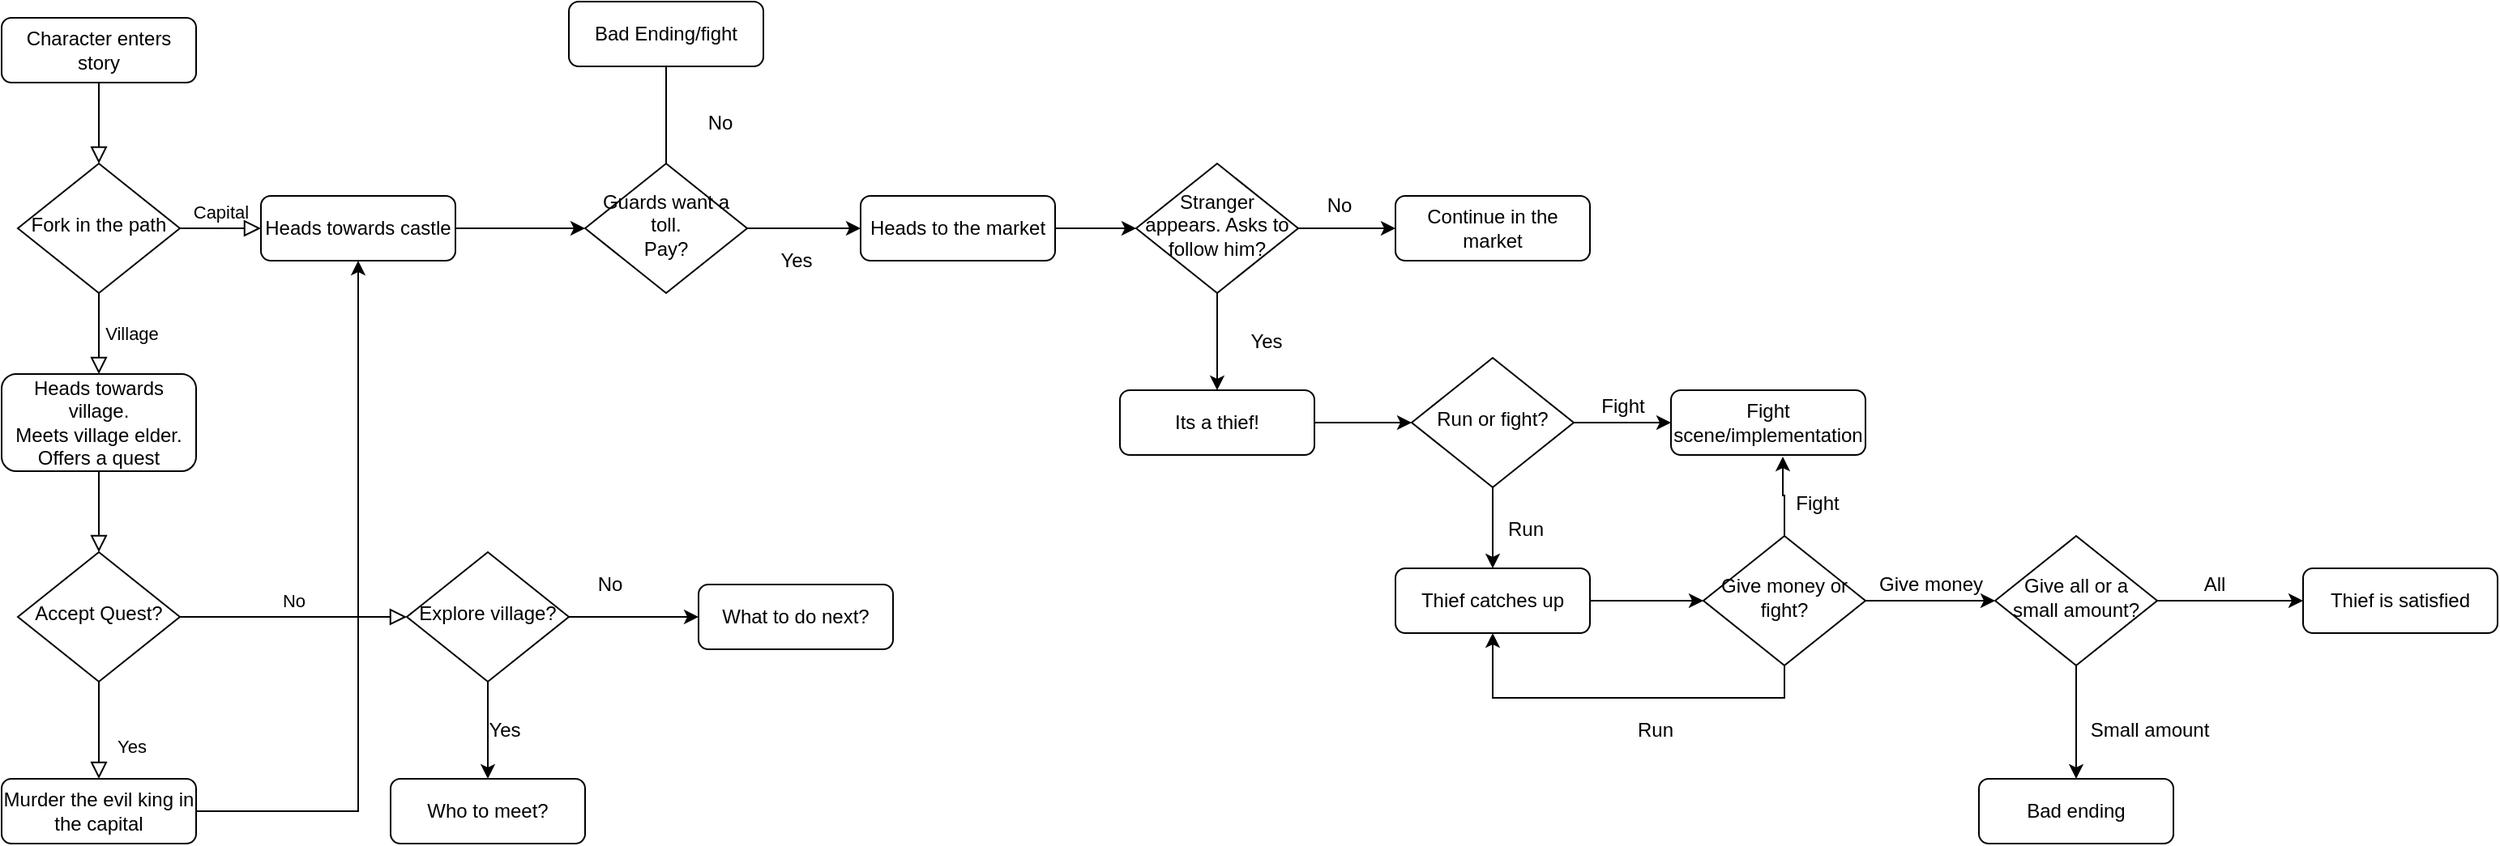 <mxfile version="12.5.5" type="google"><diagram id="C5RBs43oDa-KdzZeNtuy" name="Page-1"><mxGraphModel dx="1892" dy="1130" grid="1" gridSize="10" guides="1" tooltips="1" connect="1" arrows="1" fold="1" page="1" pageScale="1" pageWidth="2339" pageHeight="3300" math="0" shadow="0"><root><mxCell id="WIyWlLk6GJQsqaUBKTNV-0"/><mxCell id="WIyWlLk6GJQsqaUBKTNV-1" parent="WIyWlLk6GJQsqaUBKTNV-0"/><mxCell id="WIyWlLk6GJQsqaUBKTNV-2" value="" style="rounded=0;html=1;jettySize=auto;orthogonalLoop=1;fontSize=11;endArrow=block;endFill=0;endSize=8;strokeWidth=1;shadow=0;labelBackgroundColor=none;edgeStyle=orthogonalEdgeStyle;" parent="WIyWlLk6GJQsqaUBKTNV-1" source="WIyWlLk6GJQsqaUBKTNV-3" target="WIyWlLk6GJQsqaUBKTNV-6" edge="1"><mxGeometry relative="1" as="geometry"/></mxCell><mxCell id="WIyWlLk6GJQsqaUBKTNV-3" value="Character enters story" style="rounded=1;whiteSpace=wrap;html=1;fontSize=12;glass=0;strokeWidth=1;shadow=0;" parent="WIyWlLk6GJQsqaUBKTNV-1" vertex="1"><mxGeometry x="160" y="80" width="120" height="40" as="geometry"/></mxCell><mxCell id="WIyWlLk6GJQsqaUBKTNV-4" value="" style="rounded=0;html=1;jettySize=auto;orthogonalLoop=1;fontSize=11;endArrow=block;endFill=0;endSize=8;strokeWidth=1;shadow=0;labelBackgroundColor=none;edgeStyle=orthogonalEdgeStyle;" parent="WIyWlLk6GJQsqaUBKTNV-1" source="hltHhSMYAAo92p3bIKxP-0" target="WIyWlLk6GJQsqaUBKTNV-10" edge="1"><mxGeometry y="20" relative="1" as="geometry"><mxPoint as="offset"/></mxGeometry></mxCell><mxCell id="WIyWlLk6GJQsqaUBKTNV-5" value="Capital" style="edgeStyle=orthogonalEdgeStyle;rounded=0;html=1;jettySize=auto;orthogonalLoop=1;fontSize=11;endArrow=block;endFill=0;endSize=8;strokeWidth=1;shadow=0;labelBackgroundColor=none;" parent="WIyWlLk6GJQsqaUBKTNV-1" source="WIyWlLk6GJQsqaUBKTNV-6" target="WIyWlLk6GJQsqaUBKTNV-7" edge="1"><mxGeometry y="10" relative="1" as="geometry"><mxPoint as="offset"/></mxGeometry></mxCell><mxCell id="WIyWlLk6GJQsqaUBKTNV-6" value="Fork in the path" style="rhombus;whiteSpace=wrap;html=1;shadow=0;fontFamily=Helvetica;fontSize=12;align=center;strokeWidth=1;spacing=6;spacingTop=-4;" parent="WIyWlLk6GJQsqaUBKTNV-1" vertex="1"><mxGeometry x="170" y="170" width="100" height="80" as="geometry"/></mxCell><mxCell id="hltHhSMYAAo92p3bIKxP-11" style="edgeStyle=orthogonalEdgeStyle;rounded=0;orthogonalLoop=1;jettySize=auto;html=1;exitX=1;exitY=0.5;exitDx=0;exitDy=0;" edge="1" parent="WIyWlLk6GJQsqaUBKTNV-1" source="WIyWlLk6GJQsqaUBKTNV-7"><mxGeometry relative="1" as="geometry"><mxPoint x="520" y="210" as="targetPoint"/></mxGeometry></mxCell><mxCell id="WIyWlLk6GJQsqaUBKTNV-7" value="Heads towards castle" style="rounded=1;whiteSpace=wrap;html=1;fontSize=12;glass=0;strokeWidth=1;shadow=0;" parent="WIyWlLk6GJQsqaUBKTNV-1" vertex="1"><mxGeometry x="320" y="190" width="120" height="40" as="geometry"/></mxCell><mxCell id="WIyWlLk6GJQsqaUBKTNV-8" value="Yes" style="rounded=0;html=1;jettySize=auto;orthogonalLoop=1;fontSize=11;endArrow=block;endFill=0;endSize=8;strokeWidth=1;shadow=0;labelBackgroundColor=none;edgeStyle=orthogonalEdgeStyle;" parent="WIyWlLk6GJQsqaUBKTNV-1" source="WIyWlLk6GJQsqaUBKTNV-10" target="WIyWlLk6GJQsqaUBKTNV-11" edge="1"><mxGeometry x="0.333" y="20" relative="1" as="geometry"><mxPoint as="offset"/></mxGeometry></mxCell><mxCell id="WIyWlLk6GJQsqaUBKTNV-9" value="No" style="edgeStyle=orthogonalEdgeStyle;rounded=0;html=1;jettySize=auto;orthogonalLoop=1;fontSize=11;endArrow=block;endFill=0;endSize=8;strokeWidth=1;shadow=0;labelBackgroundColor=none;entryX=0;entryY=0.5;entryDx=0;entryDy=0;" parent="WIyWlLk6GJQsqaUBKTNV-1" source="WIyWlLk6GJQsqaUBKTNV-10" target="hltHhSMYAAo92p3bIKxP-3" edge="1"><mxGeometry y="10" relative="1" as="geometry"><mxPoint as="offset"/><mxPoint x="320" y="450" as="targetPoint"/></mxGeometry></mxCell><mxCell id="WIyWlLk6GJQsqaUBKTNV-10" value="Accept Quest?" style="rhombus;whiteSpace=wrap;html=1;shadow=0;fontFamily=Helvetica;fontSize=12;align=center;strokeWidth=1;spacing=6;spacingTop=-4;" parent="WIyWlLk6GJQsqaUBKTNV-1" vertex="1"><mxGeometry x="170" y="410" width="100" height="80" as="geometry"/></mxCell><mxCell id="hltHhSMYAAo92p3bIKxP-4" style="edgeStyle=orthogonalEdgeStyle;rounded=0;orthogonalLoop=1;jettySize=auto;html=1;exitX=1;exitY=0.5;exitDx=0;exitDy=0;entryX=0.5;entryY=1;entryDx=0;entryDy=0;" edge="1" parent="WIyWlLk6GJQsqaUBKTNV-1" source="WIyWlLk6GJQsqaUBKTNV-11" target="WIyWlLk6GJQsqaUBKTNV-7"><mxGeometry relative="1" as="geometry"><mxPoint x="370" y="300" as="targetPoint"/></mxGeometry></mxCell><mxCell id="WIyWlLk6GJQsqaUBKTNV-11" value="Murder the evil king in the capital" style="rounded=1;whiteSpace=wrap;html=1;fontSize=12;glass=0;strokeWidth=1;shadow=0;" parent="WIyWlLk6GJQsqaUBKTNV-1" vertex="1"><mxGeometry x="160" y="550" width="120" height="40" as="geometry"/></mxCell><mxCell id="hltHhSMYAAo92p3bIKxP-0" value="Heads towards village.&lt;br&gt;Meets village elder.&lt;br&gt;Offers a quest" style="rounded=1;whiteSpace=wrap;html=1;fontSize=12;glass=0;strokeWidth=1;shadow=0;" vertex="1" parent="WIyWlLk6GJQsqaUBKTNV-1"><mxGeometry x="160" y="300" width="120" height="60" as="geometry"/></mxCell><mxCell id="hltHhSMYAAo92p3bIKxP-1" value="Village" style="rounded=0;html=1;jettySize=auto;orthogonalLoop=1;fontSize=11;endArrow=block;endFill=0;endSize=8;strokeWidth=1;shadow=0;labelBackgroundColor=none;edgeStyle=orthogonalEdgeStyle;" edge="1" parent="WIyWlLk6GJQsqaUBKTNV-1" source="WIyWlLk6GJQsqaUBKTNV-6" target="hltHhSMYAAo92p3bIKxP-0"><mxGeometry y="20" relative="1" as="geometry"><mxPoint as="offset"/><mxPoint x="220" y="250" as="sourcePoint"/><mxPoint x="220" y="410" as="targetPoint"/></mxGeometry></mxCell><mxCell id="hltHhSMYAAo92p3bIKxP-5" style="edgeStyle=orthogonalEdgeStyle;rounded=0;orthogonalLoop=1;jettySize=auto;html=1;exitX=0.5;exitY=1;exitDx=0;exitDy=0;entryX=0.5;entryY=0;entryDx=0;entryDy=0;" edge="1" parent="WIyWlLk6GJQsqaUBKTNV-1" source="hltHhSMYAAo92p3bIKxP-3" target="hltHhSMYAAo92p3bIKxP-10"><mxGeometry relative="1" as="geometry"><mxPoint x="440" y="550" as="targetPoint"/></mxGeometry></mxCell><mxCell id="hltHhSMYAAo92p3bIKxP-7" style="edgeStyle=orthogonalEdgeStyle;rounded=0;orthogonalLoop=1;jettySize=auto;html=1;exitX=1;exitY=0.5;exitDx=0;exitDy=0;" edge="1" parent="WIyWlLk6GJQsqaUBKTNV-1" source="hltHhSMYAAo92p3bIKxP-3"><mxGeometry relative="1" as="geometry"><mxPoint x="590" y="450" as="targetPoint"/></mxGeometry></mxCell><mxCell id="hltHhSMYAAo92p3bIKxP-3" value="Explore village?" style="rhombus;whiteSpace=wrap;html=1;shadow=0;fontFamily=Helvetica;fontSize=12;align=center;strokeWidth=1;spacing=6;spacingTop=-4;" vertex="1" parent="WIyWlLk6GJQsqaUBKTNV-1"><mxGeometry x="410" y="410" width="100" height="80" as="geometry"/></mxCell><mxCell id="hltHhSMYAAo92p3bIKxP-6" value="Yes" style="text;html=1;align=center;verticalAlign=middle;resizable=0;points=[];autosize=1;" vertex="1" parent="WIyWlLk6GJQsqaUBKTNV-1"><mxGeometry x="450" y="510" width="40" height="20" as="geometry"/></mxCell><mxCell id="hltHhSMYAAo92p3bIKxP-8" value="No" style="text;html=1;align=center;verticalAlign=middle;resizable=0;points=[];autosize=1;" vertex="1" parent="WIyWlLk6GJQsqaUBKTNV-1"><mxGeometry x="520" y="420" width="30" height="20" as="geometry"/></mxCell><mxCell id="hltHhSMYAAo92p3bIKxP-9" value="What to do next?" style="rounded=1;whiteSpace=wrap;html=1;fontSize=12;glass=0;strokeWidth=1;shadow=0;" vertex="1" parent="WIyWlLk6GJQsqaUBKTNV-1"><mxGeometry x="590" y="430" width="120" height="40" as="geometry"/></mxCell><mxCell id="hltHhSMYAAo92p3bIKxP-10" value="Who to meet?" style="rounded=1;whiteSpace=wrap;html=1;fontSize=12;glass=0;strokeWidth=1;shadow=0;" vertex="1" parent="WIyWlLk6GJQsqaUBKTNV-1"><mxGeometry x="400" y="550" width="120" height="40" as="geometry"/></mxCell><mxCell id="hltHhSMYAAo92p3bIKxP-13" style="edgeStyle=orthogonalEdgeStyle;rounded=0;orthogonalLoop=1;jettySize=auto;html=1;exitX=0.5;exitY=0;exitDx=0;exitDy=0;" edge="1" parent="WIyWlLk6GJQsqaUBKTNV-1" source="hltHhSMYAAo92p3bIKxP-12"><mxGeometry relative="1" as="geometry"><mxPoint x="570" y="100" as="targetPoint"/></mxGeometry></mxCell><mxCell id="hltHhSMYAAo92p3bIKxP-15" style="edgeStyle=orthogonalEdgeStyle;rounded=0;orthogonalLoop=1;jettySize=auto;html=1;exitX=1;exitY=0.5;exitDx=0;exitDy=0;" edge="1" parent="WIyWlLk6GJQsqaUBKTNV-1" source="hltHhSMYAAo92p3bIKxP-12"><mxGeometry relative="1" as="geometry"><mxPoint x="690" y="210" as="targetPoint"/></mxGeometry></mxCell><mxCell id="hltHhSMYAAo92p3bIKxP-12" value="Guards want a toll.&lt;br&gt;Pay?" style="rhombus;whiteSpace=wrap;html=1;shadow=0;fontFamily=Helvetica;fontSize=12;align=center;strokeWidth=1;spacing=6;spacingTop=-4;" vertex="1" parent="WIyWlLk6GJQsqaUBKTNV-1"><mxGeometry x="520" y="170" width="100" height="80" as="geometry"/></mxCell><mxCell id="hltHhSMYAAo92p3bIKxP-16" value="No" style="text;html=1;align=center;verticalAlign=middle;resizable=0;points=[];autosize=1;" vertex="1" parent="WIyWlLk6GJQsqaUBKTNV-1"><mxGeometry x="588" y="135" width="30" height="20" as="geometry"/></mxCell><mxCell id="hltHhSMYAAo92p3bIKxP-17" value="Yes" style="text;html=1;align=center;verticalAlign=middle;resizable=0;points=[];autosize=1;" vertex="1" parent="WIyWlLk6GJQsqaUBKTNV-1"><mxGeometry x="630" y="220" width="40" height="20" as="geometry"/></mxCell><mxCell id="hltHhSMYAAo92p3bIKxP-18" value="Bad Ending/fight" style="rounded=1;whiteSpace=wrap;html=1;fontSize=12;glass=0;strokeWidth=1;shadow=0;" vertex="1" parent="WIyWlLk6GJQsqaUBKTNV-1"><mxGeometry x="510" y="70" width="120" height="40" as="geometry"/></mxCell><mxCell id="hltHhSMYAAo92p3bIKxP-22" style="edgeStyle=orthogonalEdgeStyle;rounded=0;orthogonalLoop=1;jettySize=auto;html=1;exitX=1;exitY=0.5;exitDx=0;exitDy=0;entryX=0;entryY=0.5;entryDx=0;entryDy=0;" edge="1" parent="WIyWlLk6GJQsqaUBKTNV-1" source="hltHhSMYAAo92p3bIKxP-19" target="hltHhSMYAAo92p3bIKxP-21"><mxGeometry relative="1" as="geometry"/></mxCell><mxCell id="hltHhSMYAAo92p3bIKxP-19" value="Heads to the market" style="rounded=1;whiteSpace=wrap;html=1;fontSize=12;glass=0;strokeWidth=1;shadow=0;" vertex="1" parent="WIyWlLk6GJQsqaUBKTNV-1"><mxGeometry x="690" y="190" width="120" height="40" as="geometry"/></mxCell><mxCell id="hltHhSMYAAo92p3bIKxP-24" style="edgeStyle=orthogonalEdgeStyle;rounded=0;orthogonalLoop=1;jettySize=auto;html=1;exitX=0.5;exitY=1;exitDx=0;exitDy=0;entryX=0.5;entryY=0;entryDx=0;entryDy=0;" edge="1" parent="WIyWlLk6GJQsqaUBKTNV-1" source="hltHhSMYAAo92p3bIKxP-21" target="hltHhSMYAAo92p3bIKxP-23"><mxGeometry relative="1" as="geometry"/></mxCell><mxCell id="hltHhSMYAAo92p3bIKxP-26" style="edgeStyle=orthogonalEdgeStyle;rounded=0;orthogonalLoop=1;jettySize=auto;html=1;exitX=1;exitY=0.5;exitDx=0;exitDy=0;" edge="1" parent="WIyWlLk6GJQsqaUBKTNV-1" source="hltHhSMYAAo92p3bIKxP-21" target="hltHhSMYAAo92p3bIKxP-25"><mxGeometry relative="1" as="geometry"/></mxCell><mxCell id="hltHhSMYAAo92p3bIKxP-21" value="Stranger appears. Asks to follow him?" style="rhombus;whiteSpace=wrap;html=1;shadow=0;fontFamily=Helvetica;fontSize=12;align=center;strokeWidth=1;spacing=6;spacingTop=-4;" vertex="1" parent="WIyWlLk6GJQsqaUBKTNV-1"><mxGeometry x="860" y="170" width="100" height="80" as="geometry"/></mxCell><mxCell id="hltHhSMYAAo92p3bIKxP-35" style="edgeStyle=orthogonalEdgeStyle;rounded=0;orthogonalLoop=1;jettySize=auto;html=1;exitX=1;exitY=0.5;exitDx=0;exitDy=0;entryX=0;entryY=0.5;entryDx=0;entryDy=0;" edge="1" parent="WIyWlLk6GJQsqaUBKTNV-1" source="hltHhSMYAAo92p3bIKxP-23" target="hltHhSMYAAo92p3bIKxP-29"><mxGeometry relative="1" as="geometry"/></mxCell><mxCell id="hltHhSMYAAo92p3bIKxP-23" value="Its a thief!" style="rounded=1;whiteSpace=wrap;html=1;fontSize=12;glass=0;strokeWidth=1;shadow=0;" vertex="1" parent="WIyWlLk6GJQsqaUBKTNV-1"><mxGeometry x="850" y="310" width="120" height="40" as="geometry"/></mxCell><mxCell id="hltHhSMYAAo92p3bIKxP-25" value="Continue in the market" style="rounded=1;whiteSpace=wrap;html=1;fontSize=12;glass=0;strokeWidth=1;shadow=0;" vertex="1" parent="WIyWlLk6GJQsqaUBKTNV-1"><mxGeometry x="1020" y="190" width="120" height="40" as="geometry"/></mxCell><mxCell id="hltHhSMYAAo92p3bIKxP-27" value="Yes" style="text;html=1;align=center;verticalAlign=middle;resizable=0;points=[];autosize=1;" vertex="1" parent="WIyWlLk6GJQsqaUBKTNV-1"><mxGeometry x="920" y="270" width="40" height="20" as="geometry"/></mxCell><mxCell id="hltHhSMYAAo92p3bIKxP-28" value="No" style="text;html=1;align=center;verticalAlign=middle;resizable=0;points=[];autosize=1;" vertex="1" parent="WIyWlLk6GJQsqaUBKTNV-1"><mxGeometry x="970" y="186" width="30" height="20" as="geometry"/></mxCell><mxCell id="hltHhSMYAAo92p3bIKxP-31" style="edgeStyle=orthogonalEdgeStyle;rounded=0;orthogonalLoop=1;jettySize=auto;html=1;exitX=0.5;exitY=1;exitDx=0;exitDy=0;" edge="1" parent="WIyWlLk6GJQsqaUBKTNV-1" source="hltHhSMYAAo92p3bIKxP-29"><mxGeometry relative="1" as="geometry"><mxPoint x="1080" y="420" as="targetPoint"/></mxGeometry></mxCell><mxCell id="hltHhSMYAAo92p3bIKxP-32" style="edgeStyle=orthogonalEdgeStyle;rounded=0;orthogonalLoop=1;jettySize=auto;html=1;exitX=1;exitY=0.5;exitDx=0;exitDy=0;" edge="1" parent="WIyWlLk6GJQsqaUBKTNV-1" source="hltHhSMYAAo92p3bIKxP-29"><mxGeometry relative="1" as="geometry"><mxPoint x="1190" y="330" as="targetPoint"/></mxGeometry></mxCell><mxCell id="hltHhSMYAAo92p3bIKxP-29" value="Run or fight?" style="rhombus;whiteSpace=wrap;html=1;shadow=0;fontFamily=Helvetica;fontSize=12;align=center;strokeWidth=1;spacing=6;spacingTop=-4;" vertex="1" parent="WIyWlLk6GJQsqaUBKTNV-1"><mxGeometry x="1030" y="290" width="100" height="80" as="geometry"/></mxCell><mxCell id="hltHhSMYAAo92p3bIKxP-33" value="Run" style="text;html=1;align=center;verticalAlign=middle;resizable=0;points=[];autosize=1;" vertex="1" parent="WIyWlLk6GJQsqaUBKTNV-1"><mxGeometry x="1080" y="386" width="40" height="20" as="geometry"/></mxCell><mxCell id="hltHhSMYAAo92p3bIKxP-34" value="Fight" style="text;html=1;align=center;verticalAlign=middle;resizable=0;points=[];autosize=1;" vertex="1" parent="WIyWlLk6GJQsqaUBKTNV-1"><mxGeometry x="1140" y="310" width="40" height="20" as="geometry"/></mxCell><mxCell id="hltHhSMYAAo92p3bIKxP-36" value="Fight scene/implementation" style="rounded=1;whiteSpace=wrap;html=1;fontSize=12;glass=0;strokeWidth=1;shadow=0;" vertex="1" parent="WIyWlLk6GJQsqaUBKTNV-1"><mxGeometry x="1190" y="310" width="120" height="40" as="geometry"/></mxCell><mxCell id="hltHhSMYAAo92p3bIKxP-38" style="edgeStyle=orthogonalEdgeStyle;rounded=0;orthogonalLoop=1;jettySize=auto;html=1;exitX=1;exitY=0.5;exitDx=0;exitDy=0;" edge="1" parent="WIyWlLk6GJQsqaUBKTNV-1" source="hltHhSMYAAo92p3bIKxP-37"><mxGeometry relative="1" as="geometry"><mxPoint x="1210" y="440" as="targetPoint"/></mxGeometry></mxCell><mxCell id="hltHhSMYAAo92p3bIKxP-37" value="Thief catches up" style="rounded=1;whiteSpace=wrap;html=1;fontSize=12;glass=0;strokeWidth=1;shadow=0;" vertex="1" parent="WIyWlLk6GJQsqaUBKTNV-1"><mxGeometry x="1020" y="420" width="120" height="40" as="geometry"/></mxCell><mxCell id="hltHhSMYAAo92p3bIKxP-40" style="edgeStyle=orthogonalEdgeStyle;rounded=0;orthogonalLoop=1;jettySize=auto;html=1;exitX=0.5;exitY=0;exitDx=0;exitDy=0;entryX=0.575;entryY=1.025;entryDx=0;entryDy=0;entryPerimeter=0;" edge="1" parent="WIyWlLk6GJQsqaUBKTNV-1" source="hltHhSMYAAo92p3bIKxP-39" target="hltHhSMYAAo92p3bIKxP-36"><mxGeometry relative="1" as="geometry"/></mxCell><mxCell id="hltHhSMYAAo92p3bIKxP-45" value="" style="edgeStyle=orthogonalEdgeStyle;rounded=0;orthogonalLoop=1;jettySize=auto;html=1;" edge="1" parent="WIyWlLk6GJQsqaUBKTNV-1" source="hltHhSMYAAo92p3bIKxP-39" target="hltHhSMYAAo92p3bIKxP-44"><mxGeometry relative="1" as="geometry"/></mxCell><mxCell id="hltHhSMYAAo92p3bIKxP-46" style="edgeStyle=orthogonalEdgeStyle;rounded=0;orthogonalLoop=1;jettySize=auto;html=1;exitX=0.5;exitY=1;exitDx=0;exitDy=0;entryX=0.5;entryY=1;entryDx=0;entryDy=0;" edge="1" parent="WIyWlLk6GJQsqaUBKTNV-1" source="hltHhSMYAAo92p3bIKxP-39" target="hltHhSMYAAo92p3bIKxP-37"><mxGeometry relative="1" as="geometry"/></mxCell><mxCell id="hltHhSMYAAo92p3bIKxP-39" value="Give money or fight?" style="rhombus;whiteSpace=wrap;html=1;shadow=0;fontFamily=Helvetica;fontSize=12;align=center;strokeWidth=1;spacing=6;spacingTop=-4;" vertex="1" parent="WIyWlLk6GJQsqaUBKTNV-1"><mxGeometry x="1210" y="400" width="100" height="80" as="geometry"/></mxCell><mxCell id="hltHhSMYAAo92p3bIKxP-48" style="edgeStyle=orthogonalEdgeStyle;rounded=0;orthogonalLoop=1;jettySize=auto;html=1;exitX=0.5;exitY=1;exitDx=0;exitDy=0;" edge="1" parent="WIyWlLk6GJQsqaUBKTNV-1" source="hltHhSMYAAo92p3bIKxP-44"><mxGeometry relative="1" as="geometry"><mxPoint x="1440" y="550" as="targetPoint"/></mxGeometry></mxCell><mxCell id="hltHhSMYAAo92p3bIKxP-51" style="edgeStyle=orthogonalEdgeStyle;rounded=0;orthogonalLoop=1;jettySize=auto;html=1;exitX=1;exitY=0.5;exitDx=0;exitDy=0;" edge="1" parent="WIyWlLk6GJQsqaUBKTNV-1" source="hltHhSMYAAo92p3bIKxP-44"><mxGeometry relative="1" as="geometry"><mxPoint x="1580" y="440" as="targetPoint"/></mxGeometry></mxCell><mxCell id="hltHhSMYAAo92p3bIKxP-44" value="Give all or a small amount?" style="rhombus;whiteSpace=wrap;html=1;shadow=0;fontFamily=Helvetica;fontSize=12;align=center;strokeWidth=1;spacing=6;spacingTop=-4;" vertex="1" parent="WIyWlLk6GJQsqaUBKTNV-1"><mxGeometry x="1390" y="400" width="100" height="80" as="geometry"/></mxCell><mxCell id="hltHhSMYAAo92p3bIKxP-41" value="Fight" style="text;html=1;align=center;verticalAlign=middle;resizable=0;points=[];autosize=1;" vertex="1" parent="WIyWlLk6GJQsqaUBKTNV-1"><mxGeometry x="1260" y="370" width="40" height="20" as="geometry"/></mxCell><mxCell id="hltHhSMYAAo92p3bIKxP-43" value="Give money" style="text;html=1;align=center;verticalAlign=middle;resizable=0;points=[];autosize=1;" vertex="1" parent="WIyWlLk6GJQsqaUBKTNV-1"><mxGeometry x="1310" y="420" width="80" height="20" as="geometry"/></mxCell><mxCell id="hltHhSMYAAo92p3bIKxP-47" value="Run" style="text;html=1;align=center;verticalAlign=middle;resizable=0;points=[];autosize=1;" vertex="1" parent="WIyWlLk6GJQsqaUBKTNV-1"><mxGeometry x="1160" y="510" width="40" height="20" as="geometry"/></mxCell><mxCell id="hltHhSMYAAo92p3bIKxP-49" value="Small amount" style="text;html=1;align=center;verticalAlign=middle;resizable=0;points=[];autosize=1;" vertex="1" parent="WIyWlLk6GJQsqaUBKTNV-1"><mxGeometry x="1440" y="510" width="90" height="20" as="geometry"/></mxCell><mxCell id="hltHhSMYAAo92p3bIKxP-50" value="Bad ending" style="rounded=1;whiteSpace=wrap;html=1;fontSize=12;glass=0;strokeWidth=1;shadow=0;" vertex="1" parent="WIyWlLk6GJQsqaUBKTNV-1"><mxGeometry x="1380" y="550" width="120" height="40" as="geometry"/></mxCell><mxCell id="hltHhSMYAAo92p3bIKxP-52" value="All" style="text;html=1;align=center;verticalAlign=middle;resizable=0;points=[];autosize=1;" vertex="1" parent="WIyWlLk6GJQsqaUBKTNV-1"><mxGeometry x="1510" y="420" width="30" height="20" as="geometry"/></mxCell><mxCell id="hltHhSMYAAo92p3bIKxP-53" value="Thief is satisfied" style="rounded=1;whiteSpace=wrap;html=1;fontSize=12;glass=0;strokeWidth=1;shadow=0;" vertex="1" parent="WIyWlLk6GJQsqaUBKTNV-1"><mxGeometry x="1580" y="420" width="120" height="40" as="geometry"/></mxCell></root></mxGraphModel></diagram></mxfile>